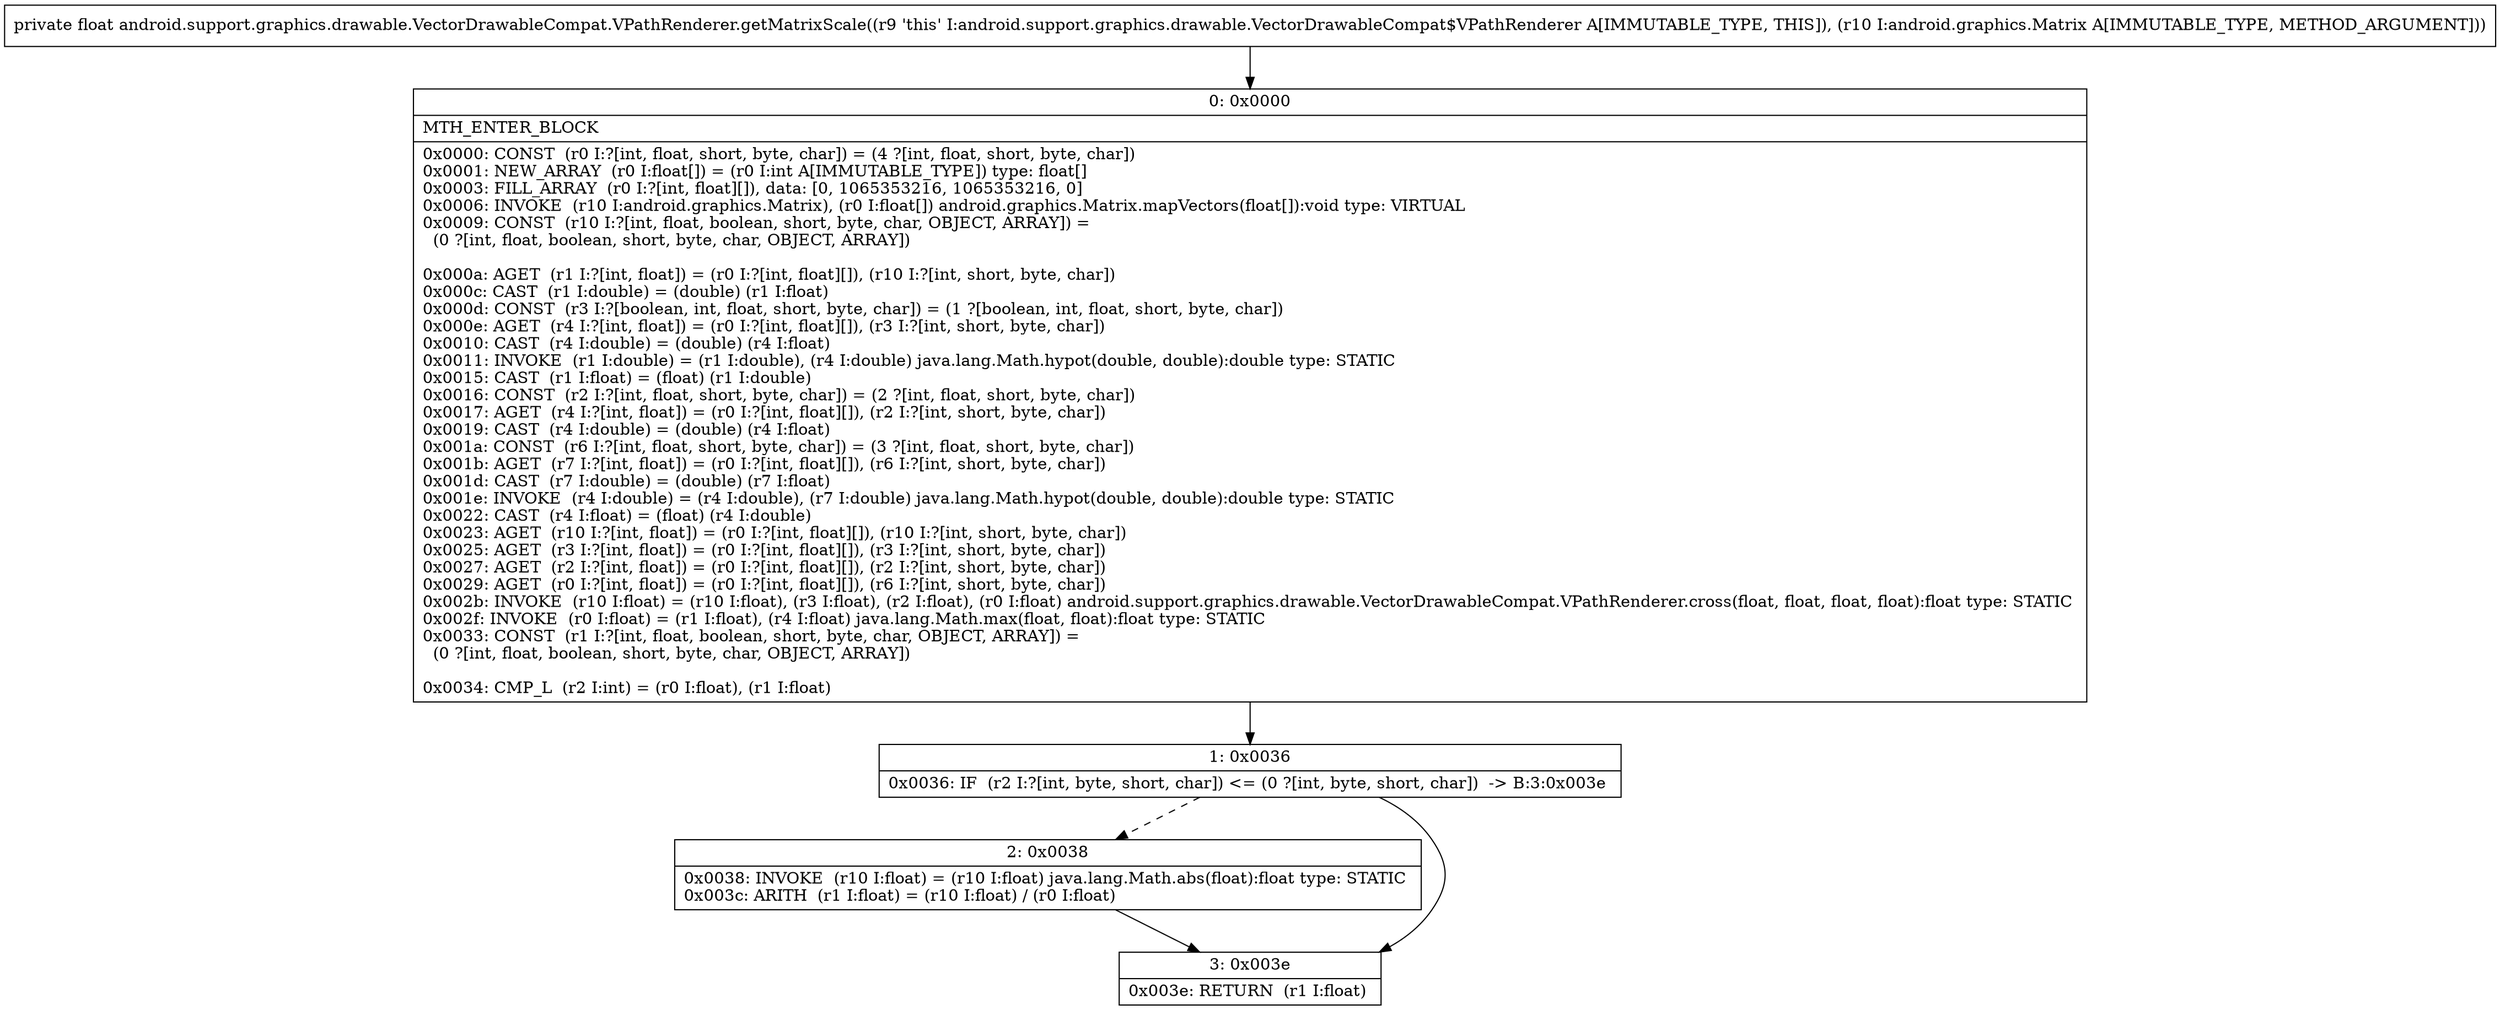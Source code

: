 digraph "CFG forandroid.support.graphics.drawable.VectorDrawableCompat.VPathRenderer.getMatrixScale(Landroid\/graphics\/Matrix;)F" {
Node_0 [shape=record,label="{0\:\ 0x0000|MTH_ENTER_BLOCK\l|0x0000: CONST  (r0 I:?[int, float, short, byte, char]) = (4 ?[int, float, short, byte, char]) \l0x0001: NEW_ARRAY  (r0 I:float[]) = (r0 I:int A[IMMUTABLE_TYPE]) type: float[] \l0x0003: FILL_ARRAY  (r0 I:?[int, float][]), data: [0, 1065353216, 1065353216, 0] \l0x0006: INVOKE  (r10 I:android.graphics.Matrix), (r0 I:float[]) android.graphics.Matrix.mapVectors(float[]):void type: VIRTUAL \l0x0009: CONST  (r10 I:?[int, float, boolean, short, byte, char, OBJECT, ARRAY]) = \l  (0 ?[int, float, boolean, short, byte, char, OBJECT, ARRAY])\l \l0x000a: AGET  (r1 I:?[int, float]) = (r0 I:?[int, float][]), (r10 I:?[int, short, byte, char]) \l0x000c: CAST  (r1 I:double) = (double) (r1 I:float) \l0x000d: CONST  (r3 I:?[boolean, int, float, short, byte, char]) = (1 ?[boolean, int, float, short, byte, char]) \l0x000e: AGET  (r4 I:?[int, float]) = (r0 I:?[int, float][]), (r3 I:?[int, short, byte, char]) \l0x0010: CAST  (r4 I:double) = (double) (r4 I:float) \l0x0011: INVOKE  (r1 I:double) = (r1 I:double), (r4 I:double) java.lang.Math.hypot(double, double):double type: STATIC \l0x0015: CAST  (r1 I:float) = (float) (r1 I:double) \l0x0016: CONST  (r2 I:?[int, float, short, byte, char]) = (2 ?[int, float, short, byte, char]) \l0x0017: AGET  (r4 I:?[int, float]) = (r0 I:?[int, float][]), (r2 I:?[int, short, byte, char]) \l0x0019: CAST  (r4 I:double) = (double) (r4 I:float) \l0x001a: CONST  (r6 I:?[int, float, short, byte, char]) = (3 ?[int, float, short, byte, char]) \l0x001b: AGET  (r7 I:?[int, float]) = (r0 I:?[int, float][]), (r6 I:?[int, short, byte, char]) \l0x001d: CAST  (r7 I:double) = (double) (r7 I:float) \l0x001e: INVOKE  (r4 I:double) = (r4 I:double), (r7 I:double) java.lang.Math.hypot(double, double):double type: STATIC \l0x0022: CAST  (r4 I:float) = (float) (r4 I:double) \l0x0023: AGET  (r10 I:?[int, float]) = (r0 I:?[int, float][]), (r10 I:?[int, short, byte, char]) \l0x0025: AGET  (r3 I:?[int, float]) = (r0 I:?[int, float][]), (r3 I:?[int, short, byte, char]) \l0x0027: AGET  (r2 I:?[int, float]) = (r0 I:?[int, float][]), (r2 I:?[int, short, byte, char]) \l0x0029: AGET  (r0 I:?[int, float]) = (r0 I:?[int, float][]), (r6 I:?[int, short, byte, char]) \l0x002b: INVOKE  (r10 I:float) = (r10 I:float), (r3 I:float), (r2 I:float), (r0 I:float) android.support.graphics.drawable.VectorDrawableCompat.VPathRenderer.cross(float, float, float, float):float type: STATIC \l0x002f: INVOKE  (r0 I:float) = (r1 I:float), (r4 I:float) java.lang.Math.max(float, float):float type: STATIC \l0x0033: CONST  (r1 I:?[int, float, boolean, short, byte, char, OBJECT, ARRAY]) = \l  (0 ?[int, float, boolean, short, byte, char, OBJECT, ARRAY])\l \l0x0034: CMP_L  (r2 I:int) = (r0 I:float), (r1 I:float) \l}"];
Node_1 [shape=record,label="{1\:\ 0x0036|0x0036: IF  (r2 I:?[int, byte, short, char]) \<= (0 ?[int, byte, short, char])  \-\> B:3:0x003e \l}"];
Node_2 [shape=record,label="{2\:\ 0x0038|0x0038: INVOKE  (r10 I:float) = (r10 I:float) java.lang.Math.abs(float):float type: STATIC \l0x003c: ARITH  (r1 I:float) = (r10 I:float) \/ (r0 I:float) \l}"];
Node_3 [shape=record,label="{3\:\ 0x003e|0x003e: RETURN  (r1 I:float) \l}"];
MethodNode[shape=record,label="{private float android.support.graphics.drawable.VectorDrawableCompat.VPathRenderer.getMatrixScale((r9 'this' I:android.support.graphics.drawable.VectorDrawableCompat$VPathRenderer A[IMMUTABLE_TYPE, THIS]), (r10 I:android.graphics.Matrix A[IMMUTABLE_TYPE, METHOD_ARGUMENT])) }"];
MethodNode -> Node_0;
Node_0 -> Node_1;
Node_1 -> Node_2[style=dashed];
Node_1 -> Node_3;
Node_2 -> Node_3;
}

